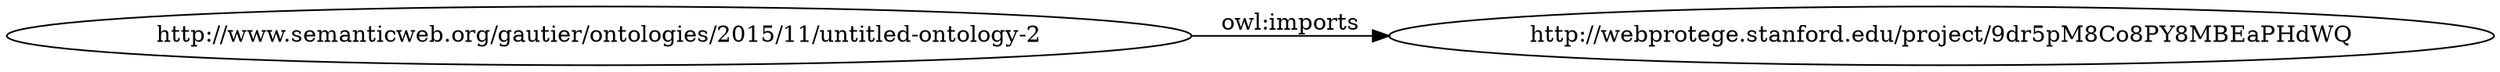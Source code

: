 digraph ar2dtool_diagram { 
rankdir=LR;
size="1501"
	"http://www.semanticweb.org/gautier/ontologies/2015/11/untitled-ontology-2" -> "http://webprotege.stanford.edu/project/9dr5pM8Co8PY8MBEaPHdWQ" [ label = "owl:imports" ];

}
